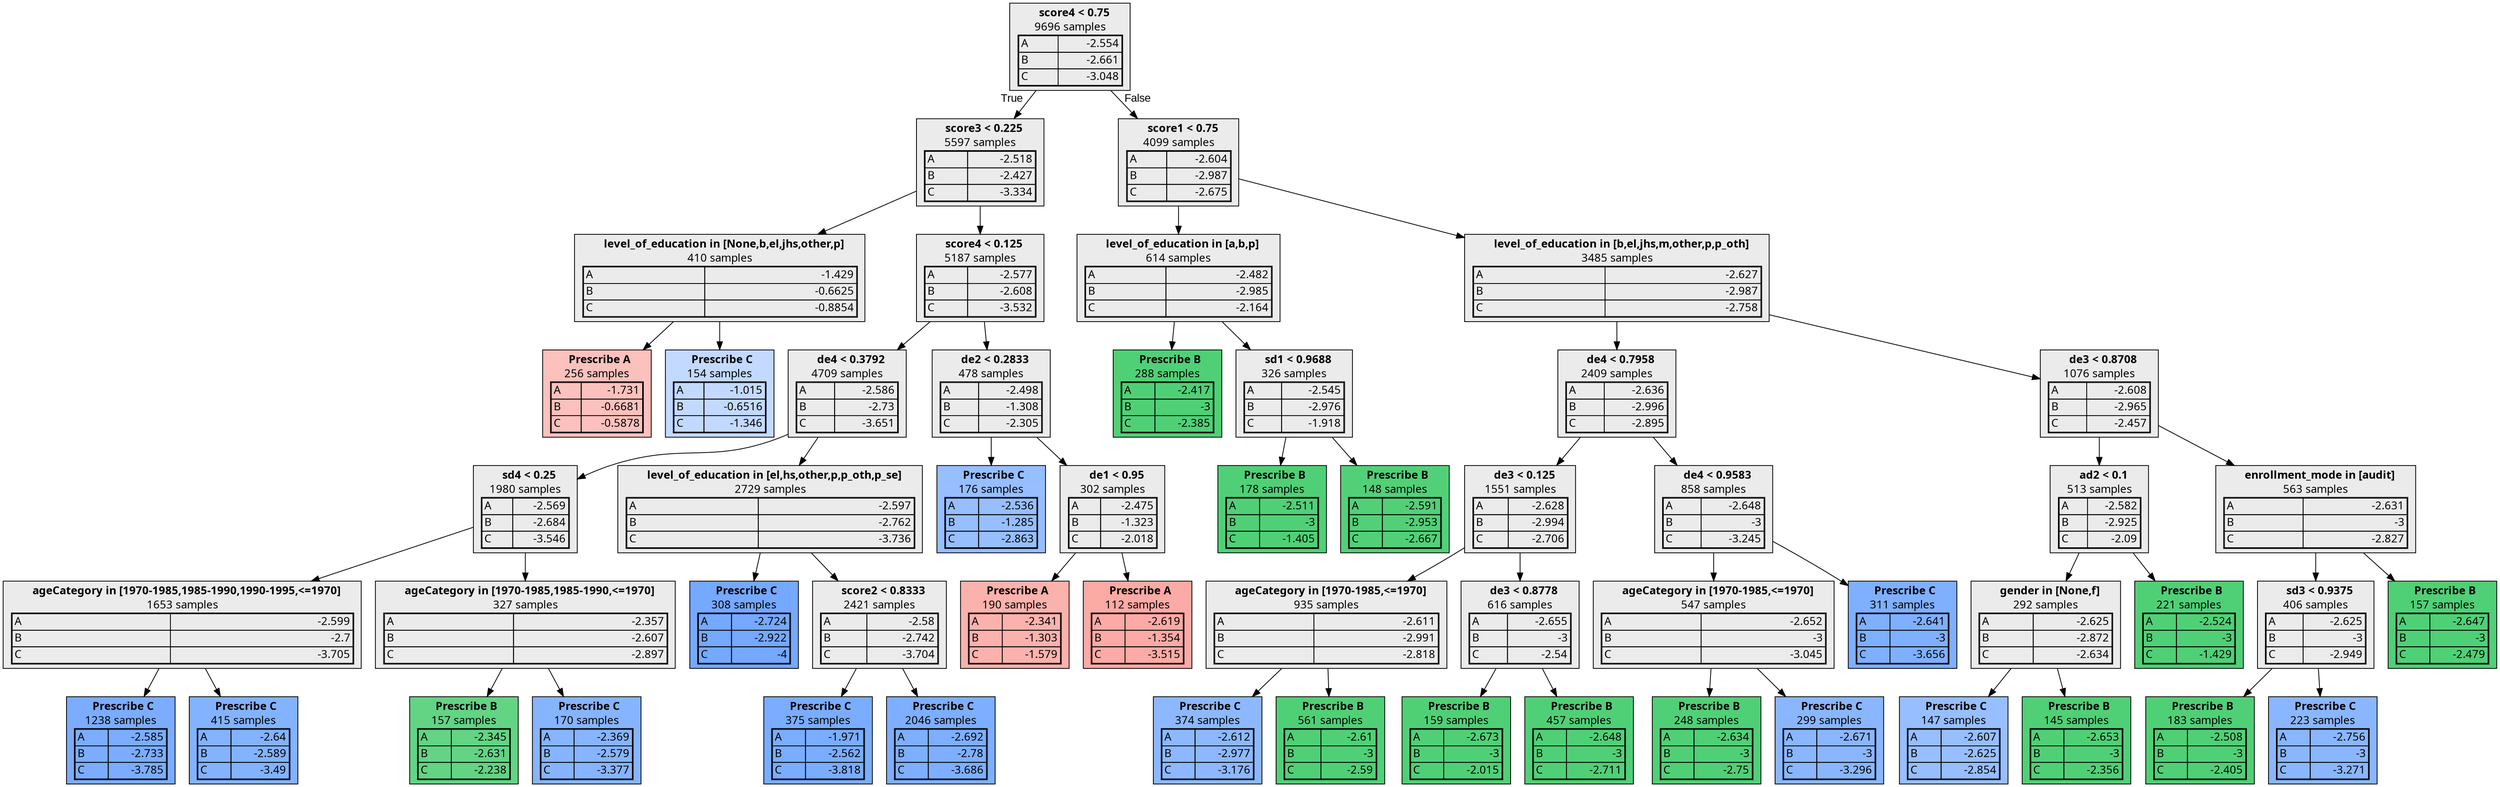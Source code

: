 digraph {
    1 [label=<  <TABLE BORDER="0" CELLPADDING="0">
      <TR>
    <TD>
      <B> score4 &lt; 0.75</B>
    </TD>
  </TR>

    <TR>
      <TD>9696 samples</TD>
    </TR>
    <TR>
  <TD>
    <TABLE CELLSPACING="0">
      
        <TR >
    <TD ALIGN="LEFT">A</TD>
    <TD ALIGN="RIGHT">-2.554</TD>
  </TR>
  <TR >
    <TD ALIGN="LEFT">B</TD>
    <TD ALIGN="RIGHT">-2.661</TD>
  </TR>
  <TR class="highlighted">
    <TD ALIGN="LEFT">C</TD>
    <TD ALIGN="RIGHT">-3.048</TD>
  </TR>

    </TABLE>
  </TD>
</TR>

  </TABLE>
>,fillcolor="#EBEBEB",shape=box,fontname="bold arial",style="filled"];
    1 -> 2 [labeldistance=2.5, labelangle=45, headlabel="True",fontname="arial"];
    1 -> 25 [labeldistance=2.5, labelangle=-45, headlabel="False",fontname="arial"];
    2 [label=<  <TABLE BORDER="0" CELLPADDING="0">
      <TR>
    <TD>
      <B> score3 &lt; 0.225</B>
    </TD>
  </TR>

    <TR>
      <TD>5597 samples</TD>
    </TR>
    <TR>
  <TD>
    <TABLE CELLSPACING="0">
      
        <TR >
    <TD ALIGN="LEFT">A</TD>
    <TD ALIGN="RIGHT">-2.518</TD>
  </TR>
  <TR >
    <TD ALIGN="LEFT">B</TD>
    <TD ALIGN="RIGHT">-2.427</TD>
  </TR>
  <TR class="highlighted">
    <TD ALIGN="LEFT">C</TD>
    <TD ALIGN="RIGHT">-3.334</TD>
  </TR>

    </TABLE>
  </TD>
</TR>

  </TABLE>
>,fillcolor="#EBEBEB",shape=box,fontname="bold arial",style="filled"];
    2 -> 3;
    2 -> 6;
    3 [label=<  <TABLE BORDER="0" CELLPADDING="0">
      <TR>
    <TD>
      <B> level_of_education in [None,b,el,jhs,other,p]</B>
    </TD>
  </TR>

    <TR>
      <TD>410 samples</TD>
    </TR>
    <TR>
  <TD>
    <TABLE CELLSPACING="0">
      
        <TR class="highlighted">
    <TD ALIGN="LEFT">A</TD>
    <TD ALIGN="RIGHT">-1.429</TD>
  </TR>
  <TR >
    <TD ALIGN="LEFT">B</TD>
    <TD ALIGN="RIGHT">-0.6625</TD>
  </TR>
  <TR >
    <TD ALIGN="LEFT">C</TD>
    <TD ALIGN="RIGHT">-0.8854</TD>
  </TR>

    </TABLE>
  </TD>
</TR>

  </TABLE>
>,fillcolor="#EBEBEB",shape=box,fontname="bold arial",style="filled"];
    3 -> 4;
    3 -> 5;
    4 [label=<  <TABLE BORDER="0" CELLPADDING="0">
      <TR>
    <TD>
      <B>Prescribe A</B>
    </TD>
  </TR>

    <TR>
      <TD>256 samples</TD>
    </TR>
    <TR>
  <TD>
    <TABLE CELLSPACING="0">
      
        <TR class="highlighted">
    <TD ALIGN="LEFT">A</TD>
    <TD ALIGN="RIGHT">-1.731</TD>
  </TR>
  <TR >
    <TD ALIGN="LEFT">B</TD>
    <TD ALIGN="RIGHT">-0.6681</TD>
  </TR>
  <TR >
    <TD ALIGN="LEFT">C</TD>
    <TD ALIGN="RIGHT">-0.5878</TD>
  </TR>

    </TABLE>
  </TD>
</TR>

  </TABLE>
>,fillcolor="#F8766D72",shape=box,fontname="bold arial",style="filled",color=black];
    5 [label=<  <TABLE BORDER="0" CELLPADDING="0">
      <TR>
    <TD>
      <B>Prescribe C</B>
    </TD>
  </TR>

    <TR>
      <TD>154 samples</TD>
    </TR>
    <TR>
  <TD>
    <TABLE CELLSPACING="0">
      
        <TR >
    <TD ALIGN="LEFT">A</TD>
    <TD ALIGN="RIGHT">-1.015</TD>
  </TR>
  <TR >
    <TD ALIGN="LEFT">B</TD>
    <TD ALIGN="RIGHT">-0.6516</TD>
  </TR>
  <TR class="highlighted">
    <TD ALIGN="LEFT">C</TD>
    <TD ALIGN="RIGHT">-1.346</TD>
  </TR>

    </TABLE>
  </TD>
</TR>

  </TABLE>
>,fillcolor="#619CFF60",shape=box,fontname="bold arial",style="filled",color=black];
    6 [label=<  <TABLE BORDER="0" CELLPADDING="0">
      <TR>
    <TD>
      <B> score4 &lt; 0.125</B>
    </TD>
  </TR>

    <TR>
      <TD>5187 samples</TD>
    </TR>
    <TR>
  <TD>
    <TABLE CELLSPACING="0">
      
        <TR >
    <TD ALIGN="LEFT">A</TD>
    <TD ALIGN="RIGHT">-2.577</TD>
  </TR>
  <TR >
    <TD ALIGN="LEFT">B</TD>
    <TD ALIGN="RIGHT">-2.608</TD>
  </TR>
  <TR class="highlighted">
    <TD ALIGN="LEFT">C</TD>
    <TD ALIGN="RIGHT">-3.532</TD>
  </TR>

    </TABLE>
  </TD>
</TR>

  </TABLE>
>,fillcolor="#EBEBEB",shape=box,fontname="bold arial",style="filled"];
    6 -> 7;
    6 -> 20;
    7 [label=<  <TABLE BORDER="0" CELLPADDING="0">
      <TR>
    <TD>
      <B> de4 &lt; 0.3792</B>
    </TD>
  </TR>

    <TR>
      <TD>4709 samples</TD>
    </TR>
    <TR>
  <TD>
    <TABLE CELLSPACING="0">
      
        <TR >
    <TD ALIGN="LEFT">A</TD>
    <TD ALIGN="RIGHT">-2.586</TD>
  </TR>
  <TR >
    <TD ALIGN="LEFT">B</TD>
    <TD ALIGN="RIGHT">-2.73</TD>
  </TR>
  <TR class="highlighted">
    <TD ALIGN="LEFT">C</TD>
    <TD ALIGN="RIGHT">-3.651</TD>
  </TR>

    </TABLE>
  </TD>
</TR>

  </TABLE>
>,fillcolor="#EBEBEB",shape=box,fontname="bold arial",style="filled"];
    7 -> 8;
    7 -> 15;
    8 [label=<  <TABLE BORDER="0" CELLPADDING="0">
      <TR>
    <TD>
      <B> sd4 &lt; 0.25</B>
    </TD>
  </TR>

    <TR>
      <TD>1980 samples</TD>
    </TR>
    <TR>
  <TD>
    <TABLE CELLSPACING="0">
      
        <TR >
    <TD ALIGN="LEFT">A</TD>
    <TD ALIGN="RIGHT">-2.569</TD>
  </TR>
  <TR >
    <TD ALIGN="LEFT">B</TD>
    <TD ALIGN="RIGHT">-2.684</TD>
  </TR>
  <TR class="highlighted">
    <TD ALIGN="LEFT">C</TD>
    <TD ALIGN="RIGHT">-3.546</TD>
  </TR>

    </TABLE>
  </TD>
</TR>

  </TABLE>
>,fillcolor="#EBEBEB",shape=box,fontname="bold arial",style="filled"];
    8 -> 9;
    8 -> 12;
    9 [label=<  <TABLE BORDER="0" CELLPADDING="0">
      <TR>
    <TD>
      <B> ageCategory in [1970-1985,1985-1990,1990-1995,&lt;=1970]</B>
    </TD>
  </TR>

    <TR>
      <TD>1653 samples</TD>
    </TR>
    <TR>
  <TD>
    <TABLE CELLSPACING="0">
      
        <TR >
    <TD ALIGN="LEFT">A</TD>
    <TD ALIGN="RIGHT">-2.599</TD>
  </TR>
  <TR >
    <TD ALIGN="LEFT">B</TD>
    <TD ALIGN="RIGHT">-2.7</TD>
  </TR>
  <TR class="highlighted">
    <TD ALIGN="LEFT">C</TD>
    <TD ALIGN="RIGHT">-3.705</TD>
  </TR>

    </TABLE>
  </TD>
</TR>

  </TABLE>
>,fillcolor="#EBEBEB",shape=box,fontname="bold arial",style="filled"];
    9 -> 10;
    9 -> 11;
    10 [label=<  <TABLE BORDER="0" CELLPADDING="0">
      <TR>
    <TD>
      <B>Prescribe C</B>
    </TD>
  </TR>

    <TR>
      <TD>1238 samples</TD>
    </TR>
    <TR>
  <TD>
    <TABLE CELLSPACING="0">
      
        <TR >
    <TD ALIGN="LEFT">A</TD>
    <TD ALIGN="RIGHT">-2.585</TD>
  </TR>
  <TR >
    <TD ALIGN="LEFT">B</TD>
    <TD ALIGN="RIGHT">-2.733</TD>
  </TR>
  <TR class="highlighted">
    <TD ALIGN="LEFT">C</TD>
    <TD ALIGN="RIGHT">-3.785</TD>
  </TR>

    </TABLE>
  </TD>
</TR>

  </TABLE>
>,fillcolor="#619CFFd5",shape=box,fontname="bold arial",style="filled",color=black];
    11 [label=<  <TABLE BORDER="0" CELLPADDING="0">
      <TR>
    <TD>
      <B>Prescribe C</B>
    </TD>
  </TR>

    <TR>
      <TD>415 samples</TD>
    </TR>
    <TR>
  <TD>
    <TABLE CELLSPACING="0">
      
        <TR >
    <TD ALIGN="LEFT">A</TD>
    <TD ALIGN="RIGHT">-2.64</TD>
  </TR>
  <TR >
    <TD ALIGN="LEFT">B</TD>
    <TD ALIGN="RIGHT">-2.589</TD>
  </TR>
  <TR class="highlighted">
    <TD ALIGN="LEFT">C</TD>
    <TD ALIGN="RIGHT">-3.49</TD>
  </TR>

    </TABLE>
  </TD>
</TR>

  </TABLE>
>,fillcolor="#619CFFc7",shape=box,fontname="bold arial",style="filled",color=black];
    12 [label=<  <TABLE BORDER="0" CELLPADDING="0">
      <TR>
    <TD>
      <B> ageCategory in [1970-1985,1985-1990,&lt;=1970]</B>
    </TD>
  </TR>

    <TR>
      <TD>327 samples</TD>
    </TR>
    <TR>
  <TD>
    <TABLE CELLSPACING="0">
      
        <TR >
    <TD ALIGN="LEFT">A</TD>
    <TD ALIGN="RIGHT">-2.357</TD>
  </TR>
  <TR >
    <TD ALIGN="LEFT">B</TD>
    <TD ALIGN="RIGHT">-2.607</TD>
  </TR>
  <TR class="highlighted">
    <TD ALIGN="LEFT">C</TD>
    <TD ALIGN="RIGHT">-2.897</TD>
  </TR>

    </TABLE>
  </TD>
</TR>

  </TABLE>
>,fillcolor="#EBEBEB",shape=box,fontname="bold arial",style="filled"];
    12 -> 13;
    12 -> 14;
    13 [label=<  <TABLE BORDER="0" CELLPADDING="0">
      <TR>
    <TD>
      <B>Prescribe B</B>
    </TD>
  </TR>

    <TR>
      <TD>157 samples</TD>
    </TR>
    <TR>
  <TD>
    <TABLE CELLSPACING="0">
      
        <TR >
    <TD ALIGN="LEFT">A</TD>
    <TD ALIGN="RIGHT">-2.345</TD>
  </TR>
  <TR class="highlighted">
    <TD ALIGN="LEFT">B</TD>
    <TD ALIGN="RIGHT">-2.631</TD>
  </TR>
  <TR >
    <TD ALIGN="LEFT">C</TD>
    <TD ALIGN="RIGHT">-2.238</TD>
  </TR>

    </TABLE>
  </TD>
</TR>

  </TABLE>
>,fillcolor="#00BA389d",shape=box,fontname="bold arial",style="filled",color=black];
    14 [label=<  <TABLE BORDER="0" CELLPADDING="0">
      <TR>
    <TD>
      <B>Prescribe C</B>
    </TD>
  </TR>

    <TR>
      <TD>170 samples</TD>
    </TR>
    <TR>
  <TD>
    <TABLE CELLSPACING="0">
      
        <TR >
    <TD ALIGN="LEFT">A</TD>
    <TD ALIGN="RIGHT">-2.369</TD>
  </TR>
  <TR >
    <TD ALIGN="LEFT">B</TD>
    <TD ALIGN="RIGHT">-2.579</TD>
  </TR>
  <TR class="highlighted">
    <TD ALIGN="LEFT">C</TD>
    <TD ALIGN="RIGHT">-3.377</TD>
  </TR>

    </TABLE>
  </TD>
</TR>

  </TABLE>
>,fillcolor="#619CFFc1",shape=box,fontname="bold arial",style="filled",color=black];
    15 [label=<  <TABLE BORDER="0" CELLPADDING="0">
      <TR>
    <TD>
      <B> level_of_education in [el,hs,other,p,p_oth,p_se]</B>
    </TD>
  </TR>

    <TR>
      <TD>2729 samples</TD>
    </TR>
    <TR>
  <TD>
    <TABLE CELLSPACING="0">
      
        <TR >
    <TD ALIGN="LEFT">A</TD>
    <TD ALIGN="RIGHT">-2.597</TD>
  </TR>
  <TR >
    <TD ALIGN="LEFT">B</TD>
    <TD ALIGN="RIGHT">-2.762</TD>
  </TR>
  <TR class="highlighted">
    <TD ALIGN="LEFT">C</TD>
    <TD ALIGN="RIGHT">-3.736</TD>
  </TR>

    </TABLE>
  </TD>
</TR>

  </TABLE>
>,fillcolor="#EBEBEB",shape=box,fontname="bold arial",style="filled"];
    15 -> 16;
    15 -> 17;
    16 [label=<  <TABLE BORDER="0" CELLPADDING="0">
      <TR>
    <TD>
      <B>Prescribe C</B>
    </TD>
  </TR>

    <TR>
      <TD>308 samples</TD>
    </TR>
    <TR>
  <TD>
    <TABLE CELLSPACING="0">
      
        <TR >
    <TD ALIGN="LEFT">A</TD>
    <TD ALIGN="RIGHT">-2.724</TD>
  </TR>
  <TR >
    <TD ALIGN="LEFT">B</TD>
    <TD ALIGN="RIGHT">-2.922</TD>
  </TR>
  <TR class="highlighted">
    <TD ALIGN="LEFT">C</TD>
    <TD ALIGN="RIGHT">-4</TD>
  </TR>

    </TABLE>
  </TD>
</TR>

  </TABLE>
>,fillcolor="#619CFFdf",shape=box,fontname="bold arial",style="filled",color=black];
    17 [label=<  <TABLE BORDER="0" CELLPADDING="0">
      <TR>
    <TD>
      <B> score2 &lt; 0.8333</B>
    </TD>
  </TR>

    <TR>
      <TD>2421 samples</TD>
    </TR>
    <TR>
  <TD>
    <TABLE CELLSPACING="0">
      
        <TR >
    <TD ALIGN="LEFT">A</TD>
    <TD ALIGN="RIGHT">-2.58</TD>
  </TR>
  <TR >
    <TD ALIGN="LEFT">B</TD>
    <TD ALIGN="RIGHT">-2.742</TD>
  </TR>
  <TR class="highlighted">
    <TD ALIGN="LEFT">C</TD>
    <TD ALIGN="RIGHT">-3.704</TD>
  </TR>

    </TABLE>
  </TD>
</TR>

  </TABLE>
>,fillcolor="#EBEBEB",shape=box,fontname="bold arial",style="filled"];
    17 -> 18;
    17 -> 19;
    18 [label=<  <TABLE BORDER="0" CELLPADDING="0">
      <TR>
    <TD>
      <B>Prescribe C</B>
    </TD>
  </TR>

    <TR>
      <TD>375 samples</TD>
    </TR>
    <TR>
  <TD>
    <TABLE CELLSPACING="0">
      
        <TR >
    <TD ALIGN="LEFT">A</TD>
    <TD ALIGN="RIGHT">-1.971</TD>
  </TR>
  <TR >
    <TD ALIGN="LEFT">B</TD>
    <TD ALIGN="RIGHT">-2.562</TD>
  </TR>
  <TR class="highlighted">
    <TD ALIGN="LEFT">C</TD>
    <TD ALIGN="RIGHT">-3.818</TD>
  </TR>

    </TABLE>
  </TD>
</TR>

  </TABLE>
>,fillcolor="#619CFFd6",shape=box,fontname="bold arial",style="filled",color=black];
    19 [label=<  <TABLE BORDER="0" CELLPADDING="0">
      <TR>
    <TD>
      <B>Prescribe C</B>
    </TD>
  </TR>

    <TR>
      <TD>2046 samples</TD>
    </TR>
    <TR>
  <TD>
    <TABLE CELLSPACING="0">
      
        <TR >
    <TD ALIGN="LEFT">A</TD>
    <TD ALIGN="RIGHT">-2.692</TD>
  </TR>
  <TR >
    <TD ALIGN="LEFT">B</TD>
    <TD ALIGN="RIGHT">-2.78</TD>
  </TR>
  <TR class="highlighted">
    <TD ALIGN="LEFT">C</TD>
    <TD ALIGN="RIGHT">-3.686</TD>
  </TR>

    </TABLE>
  </TD>
</TR>

  </TABLE>
>,fillcolor="#619CFFd0",shape=box,fontname="bold arial",style="filled",color=black];
    20 [label=<  <TABLE BORDER="0" CELLPADDING="0">
      <TR>
    <TD>
      <B> de2 &lt; 0.2833</B>
    </TD>
  </TR>

    <TR>
      <TD>478 samples</TD>
    </TR>
    <TR>
  <TD>
    <TABLE CELLSPACING="0">
      
        <TR class="highlighted">
    <TD ALIGN="LEFT">A</TD>
    <TD ALIGN="RIGHT">-2.498</TD>
  </TR>
  <TR >
    <TD ALIGN="LEFT">B</TD>
    <TD ALIGN="RIGHT">-1.308</TD>
  </TR>
  <TR >
    <TD ALIGN="LEFT">C</TD>
    <TD ALIGN="RIGHT">-2.305</TD>
  </TR>

    </TABLE>
  </TD>
</TR>

  </TABLE>
>,fillcolor="#EBEBEB",shape=box,fontname="bold arial",style="filled"];
    20 -> 21;
    20 -> 22;
    21 [label=<  <TABLE BORDER="0" CELLPADDING="0">
      <TR>
    <TD>
      <B>Prescribe C</B>
    </TD>
  </TR>

    <TR>
      <TD>176 samples</TD>
    </TR>
    <TR>
  <TD>
    <TABLE CELLSPACING="0">
      
        <TR >
    <TD ALIGN="LEFT">A</TD>
    <TD ALIGN="RIGHT">-2.536</TD>
  </TR>
  <TR >
    <TD ALIGN="LEFT">B</TD>
    <TD ALIGN="RIGHT">-1.285</TD>
  </TR>
  <TR class="highlighted">
    <TD ALIGN="LEFT">C</TD>
    <TD ALIGN="RIGHT">-2.863</TD>
  </TR>

    </TABLE>
  </TD>
</TR>

  </TABLE>
>,fillcolor="#619CFFa8",shape=box,fontname="bold arial",style="filled",color=black];
    22 [label=<  <TABLE BORDER="0" CELLPADDING="0">
      <TR>
    <TD>
      <B> de1 &lt; 0.95</B>
    </TD>
  </TR>

    <TR>
      <TD>302 samples</TD>
    </TR>
    <TR>
  <TD>
    <TABLE CELLSPACING="0">
      
        <TR class="highlighted">
    <TD ALIGN="LEFT">A</TD>
    <TD ALIGN="RIGHT">-2.475</TD>
  </TR>
  <TR >
    <TD ALIGN="LEFT">B</TD>
    <TD ALIGN="RIGHT">-1.323</TD>
  </TR>
  <TR >
    <TD ALIGN="LEFT">C</TD>
    <TD ALIGN="RIGHT">-2.018</TD>
  </TR>

    </TABLE>
  </TD>
</TR>

  </TABLE>
>,fillcolor="#EBEBEB",shape=box,fontname="bold arial",style="filled"];
    22 -> 23;
    22 -> 24;
    23 [label=<  <TABLE BORDER="0" CELLPADDING="0">
      <TR>
    <TD>
      <B>Prescribe A</B>
    </TD>
  </TR>

    <TR>
      <TD>190 samples</TD>
    </TR>
    <TR>
  <TD>
    <TABLE CELLSPACING="0">
      
        <TR class="highlighted">
    <TD ALIGN="LEFT">A</TD>
    <TD ALIGN="RIGHT">-2.341</TD>
  </TR>
  <TR >
    <TD ALIGN="LEFT">B</TD>
    <TD ALIGN="RIGHT">-1.303</TD>
  </TR>
  <TR >
    <TD ALIGN="LEFT">C</TD>
    <TD ALIGN="RIGHT">-1.579</TD>
  </TR>

    </TABLE>
  </TD>
</TR>

  </TABLE>
>,fillcolor="#F8766D8f",shape=box,fontname="bold arial",style="filled",color=black];
    24 [label=<  <TABLE BORDER="0" CELLPADDING="0">
      <TR>
    <TD>
      <B>Prescribe A</B>
    </TD>
  </TR>

    <TR>
      <TD>112 samples</TD>
    </TR>
    <TR>
  <TD>
    <TABLE CELLSPACING="0">
      
        <TR class="highlighted">
    <TD ALIGN="LEFT">A</TD>
    <TD ALIGN="RIGHT">-2.619</TD>
  </TR>
  <TR >
    <TD ALIGN="LEFT">B</TD>
    <TD ALIGN="RIGHT">-1.354</TD>
  </TR>
  <TR >
    <TD ALIGN="LEFT">C</TD>
    <TD ALIGN="RIGHT">-3.515</TD>
  </TR>

    </TABLE>
  </TD>
</TR>

  </TABLE>
>,fillcolor="#F8766D9d",shape=box,fontname="bold arial",style="filled",color=black];
    25 [label=<  <TABLE BORDER="0" CELLPADDING="0">
      <TR>
    <TD>
      <B> score1 &lt; 0.75</B>
    </TD>
  </TR>

    <TR>
      <TD>4099 samples</TD>
    </TR>
    <TR>
  <TD>
    <TABLE CELLSPACING="0">
      
        <TR >
    <TD ALIGN="LEFT">A</TD>
    <TD ALIGN="RIGHT">-2.604</TD>
  </TR>
  <TR class="highlighted">
    <TD ALIGN="LEFT">B</TD>
    <TD ALIGN="RIGHT">-2.987</TD>
  </TR>
  <TR >
    <TD ALIGN="LEFT">C</TD>
    <TD ALIGN="RIGHT">-2.675</TD>
  </TR>

    </TABLE>
  </TD>
</TR>

  </TABLE>
>,fillcolor="#EBEBEB",shape=box,fontname="bold arial",style="filled"];
    25 -> 26;
    25 -> 31;
    26 [label=<  <TABLE BORDER="0" CELLPADDING="0">
      <TR>
    <TD>
      <B> level_of_education in [a,b,p]</B>
    </TD>
  </TR>

    <TR>
      <TD>614 samples</TD>
    </TR>
    <TR>
  <TD>
    <TABLE CELLSPACING="0">
      
        <TR >
    <TD ALIGN="LEFT">A</TD>
    <TD ALIGN="RIGHT">-2.482</TD>
  </TR>
  <TR class="highlighted">
    <TD ALIGN="LEFT">B</TD>
    <TD ALIGN="RIGHT">-2.985</TD>
  </TR>
  <TR >
    <TD ALIGN="LEFT">C</TD>
    <TD ALIGN="RIGHT">-2.164</TD>
  </TR>

    </TABLE>
  </TD>
</TR>

  </TABLE>
>,fillcolor="#EBEBEB",shape=box,fontname="bold arial",style="filled"];
    26 -> 27;
    26 -> 28;
    27 [label=<  <TABLE BORDER="0" CELLPADDING="0">
      <TR>
    <TD>
      <B>Prescribe B</B>
    </TD>
  </TR>

    <TR>
      <TD>288 samples</TD>
    </TR>
    <TR>
  <TD>
    <TABLE CELLSPACING="0">
      
        <TR >
    <TD ALIGN="LEFT">A</TD>
    <TD ALIGN="RIGHT">-2.417</TD>
  </TR>
  <TR class="highlighted">
    <TD ALIGN="LEFT">B</TD>
    <TD ALIGN="RIGHT">-3</TD>
  </TR>
  <TR >
    <TD ALIGN="LEFT">C</TD>
    <TD ALIGN="RIGHT">-2.385</TD>
  </TR>

    </TABLE>
  </TD>
</TR>

  </TABLE>
>,fillcolor="#00BA38af",shape=box,fontname="bold arial",style="filled",color=black];
    28 [label=<  <TABLE BORDER="0" CELLPADDING="0">
      <TR>
    <TD>
      <B> sd1 &lt; 0.9688</B>
    </TD>
  </TR>

    <TR>
      <TD>326 samples</TD>
    </TR>
    <TR>
  <TD>
    <TABLE CELLSPACING="0">
      
        <TR >
    <TD ALIGN="LEFT">A</TD>
    <TD ALIGN="RIGHT">-2.545</TD>
  </TR>
  <TR class="highlighted">
    <TD ALIGN="LEFT">B</TD>
    <TD ALIGN="RIGHT">-2.976</TD>
  </TR>
  <TR >
    <TD ALIGN="LEFT">C</TD>
    <TD ALIGN="RIGHT">-1.918</TD>
  </TR>

    </TABLE>
  </TD>
</TR>

  </TABLE>
>,fillcolor="#EBEBEB",shape=box,fontname="bold arial",style="filled"];
    28 -> 29;
    28 -> 30;
    29 [label=<  <TABLE BORDER="0" CELLPADDING="0">
      <TR>
    <TD>
      <B>Prescribe B</B>
    </TD>
  </TR>

    <TR>
      <TD>178 samples</TD>
    </TR>
    <TR>
  <TD>
    <TABLE CELLSPACING="0">
      
        <TR >
    <TD ALIGN="LEFT">A</TD>
    <TD ALIGN="RIGHT">-2.511</TD>
  </TR>
  <TR class="highlighted">
    <TD ALIGN="LEFT">B</TD>
    <TD ALIGN="RIGHT">-3</TD>
  </TR>
  <TR >
    <TD ALIGN="LEFT">C</TD>
    <TD ALIGN="RIGHT">-1.405</TD>
  </TR>

    </TABLE>
  </TD>
</TR>

  </TABLE>
>,fillcolor="#00BA38af",shape=box,fontname="bold arial",style="filled",color=black];
    30 [label=<  <TABLE BORDER="0" CELLPADDING="0">
      <TR>
    <TD>
      <B>Prescribe B</B>
    </TD>
  </TR>

    <TR>
      <TD>148 samples</TD>
    </TR>
    <TR>
  <TD>
    <TABLE CELLSPACING="0">
      
        <TR >
    <TD ALIGN="LEFT">A</TD>
    <TD ALIGN="RIGHT">-2.591</TD>
  </TR>
  <TR class="highlighted">
    <TD ALIGN="LEFT">B</TD>
    <TD ALIGN="RIGHT">-2.953</TD>
  </TR>
  <TR >
    <TD ALIGN="LEFT">C</TD>
    <TD ALIGN="RIGHT">-2.667</TD>
  </TR>

    </TABLE>
  </TD>
</TR>

  </TABLE>
>,fillcolor="#00BA38ad",shape=box,fontname="bold arial",style="filled",color=black];
    31 [label=<  <TABLE BORDER="0" CELLPADDING="0">
      <TR>
    <TD>
      <B> level_of_education in [b,el,jhs,m,other,p,p_oth]</B>
    </TD>
  </TR>

    <TR>
      <TD>3485 samples</TD>
    </TR>
    <TR>
  <TD>
    <TABLE CELLSPACING="0">
      
        <TR >
    <TD ALIGN="LEFT">A</TD>
    <TD ALIGN="RIGHT">-2.627</TD>
  </TR>
  <TR class="highlighted">
    <TD ALIGN="LEFT">B</TD>
    <TD ALIGN="RIGHT">-2.987</TD>
  </TR>
  <TR >
    <TD ALIGN="LEFT">C</TD>
    <TD ALIGN="RIGHT">-2.758</TD>
  </TR>

    </TABLE>
  </TD>
</TR>

  </TABLE>
>,fillcolor="#EBEBEB",shape=box,fontname="bold arial",style="filled"];
    31 -> 32;
    31 -> 45;
    32 [label=<  <TABLE BORDER="0" CELLPADDING="0">
      <TR>
    <TD>
      <B> de4 &lt; 0.7958</B>
    </TD>
  </TR>

    <TR>
      <TD>2409 samples</TD>
    </TR>
    <TR>
  <TD>
    <TABLE CELLSPACING="0">
      
        <TR >
    <TD ALIGN="LEFT">A</TD>
    <TD ALIGN="RIGHT">-2.636</TD>
  </TR>
  <TR class="highlighted">
    <TD ALIGN="LEFT">B</TD>
    <TD ALIGN="RIGHT">-2.996</TD>
  </TR>
  <TR >
    <TD ALIGN="LEFT">C</TD>
    <TD ALIGN="RIGHT">-2.895</TD>
  </TR>

    </TABLE>
  </TD>
</TR>

  </TABLE>
>,fillcolor="#EBEBEB",shape=box,fontname="bold arial",style="filled"];
    32 -> 33;
    32 -> 40;
    33 [label=<  <TABLE BORDER="0" CELLPADDING="0">
      <TR>
    <TD>
      <B> de3 &lt; 0.125</B>
    </TD>
  </TR>

    <TR>
      <TD>1551 samples</TD>
    </TR>
    <TR>
  <TD>
    <TABLE CELLSPACING="0">
      
        <TR >
    <TD ALIGN="LEFT">A</TD>
    <TD ALIGN="RIGHT">-2.628</TD>
  </TR>
  <TR class="highlighted">
    <TD ALIGN="LEFT">B</TD>
    <TD ALIGN="RIGHT">-2.994</TD>
  </TR>
  <TR >
    <TD ALIGN="LEFT">C</TD>
    <TD ALIGN="RIGHT">-2.706</TD>
  </TR>

    </TABLE>
  </TD>
</TR>

  </TABLE>
>,fillcolor="#EBEBEB",shape=box,fontname="bold arial",style="filled"];
    33 -> 34;
    33 -> 37;
    34 [label=<  <TABLE BORDER="0" CELLPADDING="0">
      <TR>
    <TD>
      <B> ageCategory in [1970-1985,&lt;=1970]</B>
    </TD>
  </TR>

    <TR>
      <TD>935 samples</TD>
    </TR>
    <TR>
  <TD>
    <TABLE CELLSPACING="0">
      
        <TR >
    <TD ALIGN="LEFT">A</TD>
    <TD ALIGN="RIGHT">-2.611</TD>
  </TR>
  <TR class="highlighted">
    <TD ALIGN="LEFT">B</TD>
    <TD ALIGN="RIGHT">-2.991</TD>
  </TR>
  <TR >
    <TD ALIGN="LEFT">C</TD>
    <TD ALIGN="RIGHT">-2.818</TD>
  </TR>

    </TABLE>
  </TD>
</TR>

  </TABLE>
>,fillcolor="#EBEBEB",shape=box,fontname="bold arial",style="filled"];
    34 -> 35;
    34 -> 36;
    35 [label=<  <TABLE BORDER="0" CELLPADDING="0">
      <TR>
    <TD>
      <B>Prescribe C</B>
    </TD>
  </TR>

    <TR>
      <TD>374 samples</TD>
    </TR>
    <TR>
  <TD>
    <TABLE CELLSPACING="0">
      
        <TR >
    <TD ALIGN="LEFT">A</TD>
    <TD ALIGN="RIGHT">-2.612</TD>
  </TR>
  <TR >
    <TD ALIGN="LEFT">B</TD>
    <TD ALIGN="RIGHT">-2.977</TD>
  </TR>
  <TR class="highlighted">
    <TD ALIGN="LEFT">C</TD>
    <TD ALIGN="RIGHT">-3.176</TD>
  </TR>

    </TABLE>
  </TD>
</TR>

  </TABLE>
>,fillcolor="#619CFFb8",shape=box,fontname="bold arial",style="filled",color=black];
    36 [label=<  <TABLE BORDER="0" CELLPADDING="0">
      <TR>
    <TD>
      <B>Prescribe B</B>
    </TD>
  </TR>

    <TR>
      <TD>561 samples</TD>
    </TR>
    <TR>
  <TD>
    <TABLE CELLSPACING="0">
      
        <TR >
    <TD ALIGN="LEFT">A</TD>
    <TD ALIGN="RIGHT">-2.61</TD>
  </TR>
  <TR class="highlighted">
    <TD ALIGN="LEFT">B</TD>
    <TD ALIGN="RIGHT">-3</TD>
  </TR>
  <TR >
    <TD ALIGN="LEFT">C</TD>
    <TD ALIGN="RIGHT">-2.59</TD>
  </TR>

    </TABLE>
  </TD>
</TR>

  </TABLE>
>,fillcolor="#00BA38af",shape=box,fontname="bold arial",style="filled",color=black];
    37 [label=<  <TABLE BORDER="0" CELLPADDING="0">
      <TR>
    <TD>
      <B> de3 &lt; 0.8778</B>
    </TD>
  </TR>

    <TR>
      <TD>616 samples</TD>
    </TR>
    <TR>
  <TD>
    <TABLE CELLSPACING="0">
      
        <TR >
    <TD ALIGN="LEFT">A</TD>
    <TD ALIGN="RIGHT">-2.655</TD>
  </TR>
  <TR class="highlighted">
    <TD ALIGN="LEFT">B</TD>
    <TD ALIGN="RIGHT">-3</TD>
  </TR>
  <TR >
    <TD ALIGN="LEFT">C</TD>
    <TD ALIGN="RIGHT">-2.54</TD>
  </TR>

    </TABLE>
  </TD>
</TR>

  </TABLE>
>,fillcolor="#EBEBEB",shape=box,fontname="bold arial",style="filled"];
    37 -> 38;
    37 -> 39;
    38 [label=<  <TABLE BORDER="0" CELLPADDING="0">
      <TR>
    <TD>
      <B>Prescribe B</B>
    </TD>
  </TR>

    <TR>
      <TD>159 samples</TD>
    </TR>
    <TR>
  <TD>
    <TABLE CELLSPACING="0">
      
        <TR >
    <TD ALIGN="LEFT">A</TD>
    <TD ALIGN="RIGHT">-2.673</TD>
  </TR>
  <TR class="highlighted">
    <TD ALIGN="LEFT">B</TD>
    <TD ALIGN="RIGHT">-3</TD>
  </TR>
  <TR >
    <TD ALIGN="LEFT">C</TD>
    <TD ALIGN="RIGHT">-2.015</TD>
  </TR>

    </TABLE>
  </TD>
</TR>

  </TABLE>
>,fillcolor="#00BA38af",shape=box,fontname="bold arial",style="filled",color=black];
    39 [label=<  <TABLE BORDER="0" CELLPADDING="0">
      <TR>
    <TD>
      <B>Prescribe B</B>
    </TD>
  </TR>

    <TR>
      <TD>457 samples</TD>
    </TR>
    <TR>
  <TD>
    <TABLE CELLSPACING="0">
      
        <TR >
    <TD ALIGN="LEFT">A</TD>
    <TD ALIGN="RIGHT">-2.648</TD>
  </TR>
  <TR class="highlighted">
    <TD ALIGN="LEFT">B</TD>
    <TD ALIGN="RIGHT">-3</TD>
  </TR>
  <TR >
    <TD ALIGN="LEFT">C</TD>
    <TD ALIGN="RIGHT">-2.711</TD>
  </TR>

    </TABLE>
  </TD>
</TR>

  </TABLE>
>,fillcolor="#00BA38af",shape=box,fontname="bold arial",style="filled",color=black];
    40 [label=<  <TABLE BORDER="0" CELLPADDING="0">
      <TR>
    <TD>
      <B> de4 &lt; 0.9583</B>
    </TD>
  </TR>

    <TR>
      <TD>858 samples</TD>
    </TR>
    <TR>
  <TD>
    <TABLE CELLSPACING="0">
      
        <TR >
    <TD ALIGN="LEFT">A</TD>
    <TD ALIGN="RIGHT">-2.648</TD>
  </TR>
  <TR >
    <TD ALIGN="LEFT">B</TD>
    <TD ALIGN="RIGHT">-3</TD>
  </TR>
  <TR class="highlighted">
    <TD ALIGN="LEFT">C</TD>
    <TD ALIGN="RIGHT">-3.245</TD>
  </TR>

    </TABLE>
  </TD>
</TR>

  </TABLE>
>,fillcolor="#EBEBEB",shape=box,fontname="bold arial",style="filled"];
    40 -> 41;
    40 -> 44;
    41 [label=<  <TABLE BORDER="0" CELLPADDING="0">
      <TR>
    <TD>
      <B> ageCategory in [1970-1985,&lt;=1970]</B>
    </TD>
  </TR>

    <TR>
      <TD>547 samples</TD>
    </TR>
    <TR>
  <TD>
    <TABLE CELLSPACING="0">
      
        <TR >
    <TD ALIGN="LEFT">A</TD>
    <TD ALIGN="RIGHT">-2.652</TD>
  </TR>
  <TR >
    <TD ALIGN="LEFT">B</TD>
    <TD ALIGN="RIGHT">-3</TD>
  </TR>
  <TR class="highlighted">
    <TD ALIGN="LEFT">C</TD>
    <TD ALIGN="RIGHT">-3.045</TD>
  </TR>

    </TABLE>
  </TD>
</TR>

  </TABLE>
>,fillcolor="#EBEBEB",shape=box,fontname="bold arial",style="filled"];
    41 -> 42;
    41 -> 43;
    42 [label=<  <TABLE BORDER="0" CELLPADDING="0">
      <TR>
    <TD>
      <B>Prescribe B</B>
    </TD>
  </TR>

    <TR>
      <TD>248 samples</TD>
    </TR>
    <TR>
  <TD>
    <TABLE CELLSPACING="0">
      
        <TR >
    <TD ALIGN="LEFT">A</TD>
    <TD ALIGN="RIGHT">-2.634</TD>
  </TR>
  <TR class="highlighted">
    <TD ALIGN="LEFT">B</TD>
    <TD ALIGN="RIGHT">-3</TD>
  </TR>
  <TR >
    <TD ALIGN="LEFT">C</TD>
    <TD ALIGN="RIGHT">-2.75</TD>
  </TR>

    </TABLE>
  </TD>
</TR>

  </TABLE>
>,fillcolor="#00BA38af",shape=box,fontname="bold arial",style="filled",color=black];
    43 [label=<  <TABLE BORDER="0" CELLPADDING="0">
      <TR>
    <TD>
      <B>Prescribe C</B>
    </TD>
  </TR>

    <TR>
      <TD>299 samples</TD>
    </TR>
    <TR>
  <TD>
    <TABLE CELLSPACING="0">
      
        <TR >
    <TD ALIGN="LEFT">A</TD>
    <TD ALIGN="RIGHT">-2.671</TD>
  </TR>
  <TR >
    <TD ALIGN="LEFT">B</TD>
    <TD ALIGN="RIGHT">-3</TD>
  </TR>
  <TR class="highlighted">
    <TD ALIGN="LEFT">C</TD>
    <TD ALIGN="RIGHT">-3.296</TD>
  </TR>

    </TABLE>
  </TD>
</TR>

  </TABLE>
>,fillcolor="#619CFFbd",shape=box,fontname="bold arial",style="filled",color=black];
    44 [label=<  <TABLE BORDER="0" CELLPADDING="0">
      <TR>
    <TD>
      <B>Prescribe C</B>
    </TD>
  </TR>

    <TR>
      <TD>311 samples</TD>
    </TR>
    <TR>
  <TD>
    <TABLE CELLSPACING="0">
      
        <TR >
    <TD ALIGN="LEFT">A</TD>
    <TD ALIGN="RIGHT">-2.641</TD>
  </TR>
  <TR >
    <TD ALIGN="LEFT">B</TD>
    <TD ALIGN="RIGHT">-3</TD>
  </TR>
  <TR class="highlighted">
    <TD ALIGN="LEFT">C</TD>
    <TD ALIGN="RIGHT">-3.656</TD>
  </TR>

    </TABLE>
  </TD>
</TR>

  </TABLE>
>,fillcolor="#619CFFcf",shape=box,fontname="bold arial",style="filled",color=black];
    45 [label=<  <TABLE BORDER="0" CELLPADDING="0">
      <TR>
    <TD>
      <B> de3 &lt; 0.8708</B>
    </TD>
  </TR>

    <TR>
      <TD>1076 samples</TD>
    </TR>
    <TR>
  <TD>
    <TABLE CELLSPACING="0">
      
        <TR >
    <TD ALIGN="LEFT">A</TD>
    <TD ALIGN="RIGHT">-2.608</TD>
  </TR>
  <TR class="highlighted">
    <TD ALIGN="LEFT">B</TD>
    <TD ALIGN="RIGHT">-2.965</TD>
  </TR>
  <TR >
    <TD ALIGN="LEFT">C</TD>
    <TD ALIGN="RIGHT">-2.457</TD>
  </TR>

    </TABLE>
  </TD>
</TR>

  </TABLE>
>,fillcolor="#EBEBEB",shape=box,fontname="bold arial",style="filled"];
    45 -> 46;
    45 -> 51;
    46 [label=<  <TABLE BORDER="0" CELLPADDING="0">
      <TR>
    <TD>
      <B> ad2 &lt; 0.1</B>
    </TD>
  </TR>

    <TR>
      <TD>513 samples</TD>
    </TR>
    <TR>
  <TD>
    <TABLE CELLSPACING="0">
      
        <TR >
    <TD ALIGN="LEFT">A</TD>
    <TD ALIGN="RIGHT">-2.582</TD>
  </TR>
  <TR class="highlighted">
    <TD ALIGN="LEFT">B</TD>
    <TD ALIGN="RIGHT">-2.925</TD>
  </TR>
  <TR >
    <TD ALIGN="LEFT">C</TD>
    <TD ALIGN="RIGHT">-2.09</TD>
  </TR>

    </TABLE>
  </TD>
</TR>

  </TABLE>
>,fillcolor="#EBEBEB",shape=box,fontname="bold arial",style="filled"];
    46 -> 47;
    46 -> 50;
    47 [label=<  <TABLE BORDER="0" CELLPADDING="0">
      <TR>
    <TD>
      <B> gender in [None,f]</B>
    </TD>
  </TR>

    <TR>
      <TD>292 samples</TD>
    </TR>
    <TR>
  <TD>
    <TABLE CELLSPACING="0">
      
        <TR >
    <TD ALIGN="LEFT">A</TD>
    <TD ALIGN="RIGHT">-2.625</TD>
  </TR>
  <TR class="highlighted">
    <TD ALIGN="LEFT">B</TD>
    <TD ALIGN="RIGHT">-2.872</TD>
  </TR>
  <TR >
    <TD ALIGN="LEFT">C</TD>
    <TD ALIGN="RIGHT">-2.634</TD>
  </TR>

    </TABLE>
  </TD>
</TR>

  </TABLE>
>,fillcolor="#EBEBEB",shape=box,fontname="bold arial",style="filled"];
    47 -> 48;
    47 -> 49;
    48 [label=<  <TABLE BORDER="0" CELLPADDING="0">
      <TR>
    <TD>
      <B>Prescribe C</B>
    </TD>
  </TR>

    <TR>
      <TD>147 samples</TD>
    </TR>
    <TR>
  <TD>
    <TABLE CELLSPACING="0">
      
        <TR >
    <TD ALIGN="LEFT">A</TD>
    <TD ALIGN="RIGHT">-2.607</TD>
  </TR>
  <TR >
    <TD ALIGN="LEFT">B</TD>
    <TD ALIGN="RIGHT">-2.625</TD>
  </TR>
  <TR class="highlighted">
    <TD ALIGN="LEFT">C</TD>
    <TD ALIGN="RIGHT">-2.854</TD>
  </TR>

    </TABLE>
  </TD>
</TR>

  </TABLE>
>,fillcolor="#619CFFa8",shape=box,fontname="bold arial",style="filled",color=black];
    49 [label=<  <TABLE BORDER="0" CELLPADDING="0">
      <TR>
    <TD>
      <B>Prescribe B</B>
    </TD>
  </TR>

    <TR>
      <TD>145 samples</TD>
    </TR>
    <TR>
  <TD>
    <TABLE CELLSPACING="0">
      
        <TR >
    <TD ALIGN="LEFT">A</TD>
    <TD ALIGN="RIGHT">-2.653</TD>
  </TR>
  <TR class="highlighted">
    <TD ALIGN="LEFT">B</TD>
    <TD ALIGN="RIGHT">-3</TD>
  </TR>
  <TR >
    <TD ALIGN="LEFT">C</TD>
    <TD ALIGN="RIGHT">-2.356</TD>
  </TR>

    </TABLE>
  </TD>
</TR>

  </TABLE>
>,fillcolor="#00BA38af",shape=box,fontname="bold arial",style="filled",color=black];
    50 [label=<  <TABLE BORDER="0" CELLPADDING="0">
      <TR>
    <TD>
      <B>Prescribe B</B>
    </TD>
  </TR>

    <TR>
      <TD>221 samples</TD>
    </TR>
    <TR>
  <TD>
    <TABLE CELLSPACING="0">
      
        <TR >
    <TD ALIGN="LEFT">A</TD>
    <TD ALIGN="RIGHT">-2.524</TD>
  </TR>
  <TR class="highlighted">
    <TD ALIGN="LEFT">B</TD>
    <TD ALIGN="RIGHT">-3</TD>
  </TR>
  <TR >
    <TD ALIGN="LEFT">C</TD>
    <TD ALIGN="RIGHT">-1.429</TD>
  </TR>

    </TABLE>
  </TD>
</TR>

  </TABLE>
>,fillcolor="#00BA38af",shape=box,fontname="bold arial",style="filled",color=black];
    51 [label=<  <TABLE BORDER="0" CELLPADDING="0">
      <TR>
    <TD>
      <B> enrollment_mode in [audit]</B>
    </TD>
  </TR>

    <TR>
      <TD>563 samples</TD>
    </TR>
    <TR>
  <TD>
    <TABLE CELLSPACING="0">
      
        <TR >
    <TD ALIGN="LEFT">A</TD>
    <TD ALIGN="RIGHT">-2.631</TD>
  </TR>
  <TR class="highlighted">
    <TD ALIGN="LEFT">B</TD>
    <TD ALIGN="RIGHT">-3</TD>
  </TR>
  <TR >
    <TD ALIGN="LEFT">C</TD>
    <TD ALIGN="RIGHT">-2.827</TD>
  </TR>

    </TABLE>
  </TD>
</TR>

  </TABLE>
>,fillcolor="#EBEBEB",shape=box,fontname="bold arial",style="filled"];
    51 -> 52;
    51 -> 55;
    52 [label=<  <TABLE BORDER="0" CELLPADDING="0">
      <TR>
    <TD>
      <B> sd3 &lt; 0.9375</B>
    </TD>
  </TR>

    <TR>
      <TD>406 samples</TD>
    </TR>
    <TR>
  <TD>
    <TABLE CELLSPACING="0">
      
        <TR >
    <TD ALIGN="LEFT">A</TD>
    <TD ALIGN="RIGHT">-2.625</TD>
  </TR>
  <TR class="highlighted">
    <TD ALIGN="LEFT">B</TD>
    <TD ALIGN="RIGHT">-3</TD>
  </TR>
  <TR >
    <TD ALIGN="LEFT">C</TD>
    <TD ALIGN="RIGHT">-2.949</TD>
  </TR>

    </TABLE>
  </TD>
</TR>

  </TABLE>
>,fillcolor="#EBEBEB",shape=box,fontname="bold arial",style="filled"];
    52 -> 53;
    52 -> 54;
    53 [label=<  <TABLE BORDER="0" CELLPADDING="0">
      <TR>
    <TD>
      <B>Prescribe B</B>
    </TD>
  </TR>

    <TR>
      <TD>183 samples</TD>
    </TR>
    <TR>
  <TD>
    <TABLE CELLSPACING="0">
      
        <TR >
    <TD ALIGN="LEFT">A</TD>
    <TD ALIGN="RIGHT">-2.508</TD>
  </TR>
  <TR class="highlighted">
    <TD ALIGN="LEFT">B</TD>
    <TD ALIGN="RIGHT">-3</TD>
  </TR>
  <TR >
    <TD ALIGN="LEFT">C</TD>
    <TD ALIGN="RIGHT">-2.405</TD>
  </TR>

    </TABLE>
  </TD>
</TR>

  </TABLE>
>,fillcolor="#00BA38af",shape=box,fontname="bold arial",style="filled",color=black];
    54 [label=<  <TABLE BORDER="0" CELLPADDING="0">
      <TR>
    <TD>
      <B>Prescribe C</B>
    </TD>
  </TR>

    <TR>
      <TD>223 samples</TD>
    </TR>
    <TR>
  <TD>
    <TABLE CELLSPACING="0">
      
        <TR >
    <TD ALIGN="LEFT">A</TD>
    <TD ALIGN="RIGHT">-2.756</TD>
  </TR>
  <TR >
    <TD ALIGN="LEFT">B</TD>
    <TD ALIGN="RIGHT">-3</TD>
  </TR>
  <TR class="highlighted">
    <TD ALIGN="LEFT">C</TD>
    <TD ALIGN="RIGHT">-3.271</TD>
  </TR>

    </TABLE>
  </TD>
</TR>

  </TABLE>
>,fillcolor="#619CFFbc",shape=box,fontname="bold arial",style="filled",color=black];
    55 [label=<  <TABLE BORDER="0" CELLPADDING="0">
      <TR>
    <TD>
      <B>Prescribe B</B>
    </TD>
  </TR>

    <TR>
      <TD>157 samples</TD>
    </TR>
    <TR>
  <TD>
    <TABLE CELLSPACING="0">
      
        <TR >
    <TD ALIGN="LEFT">A</TD>
    <TD ALIGN="RIGHT">-2.647</TD>
  </TR>
  <TR class="highlighted">
    <TD ALIGN="LEFT">B</TD>
    <TD ALIGN="RIGHT">-3</TD>
  </TR>
  <TR >
    <TD ALIGN="LEFT">C</TD>
    <TD ALIGN="RIGHT">-2.479</TD>
  </TR>

    </TABLE>
  </TD>
</TR>

  </TABLE>
>,fillcolor="#00BA38af",shape=box,fontname="bold arial",style="filled",color=black];
}
